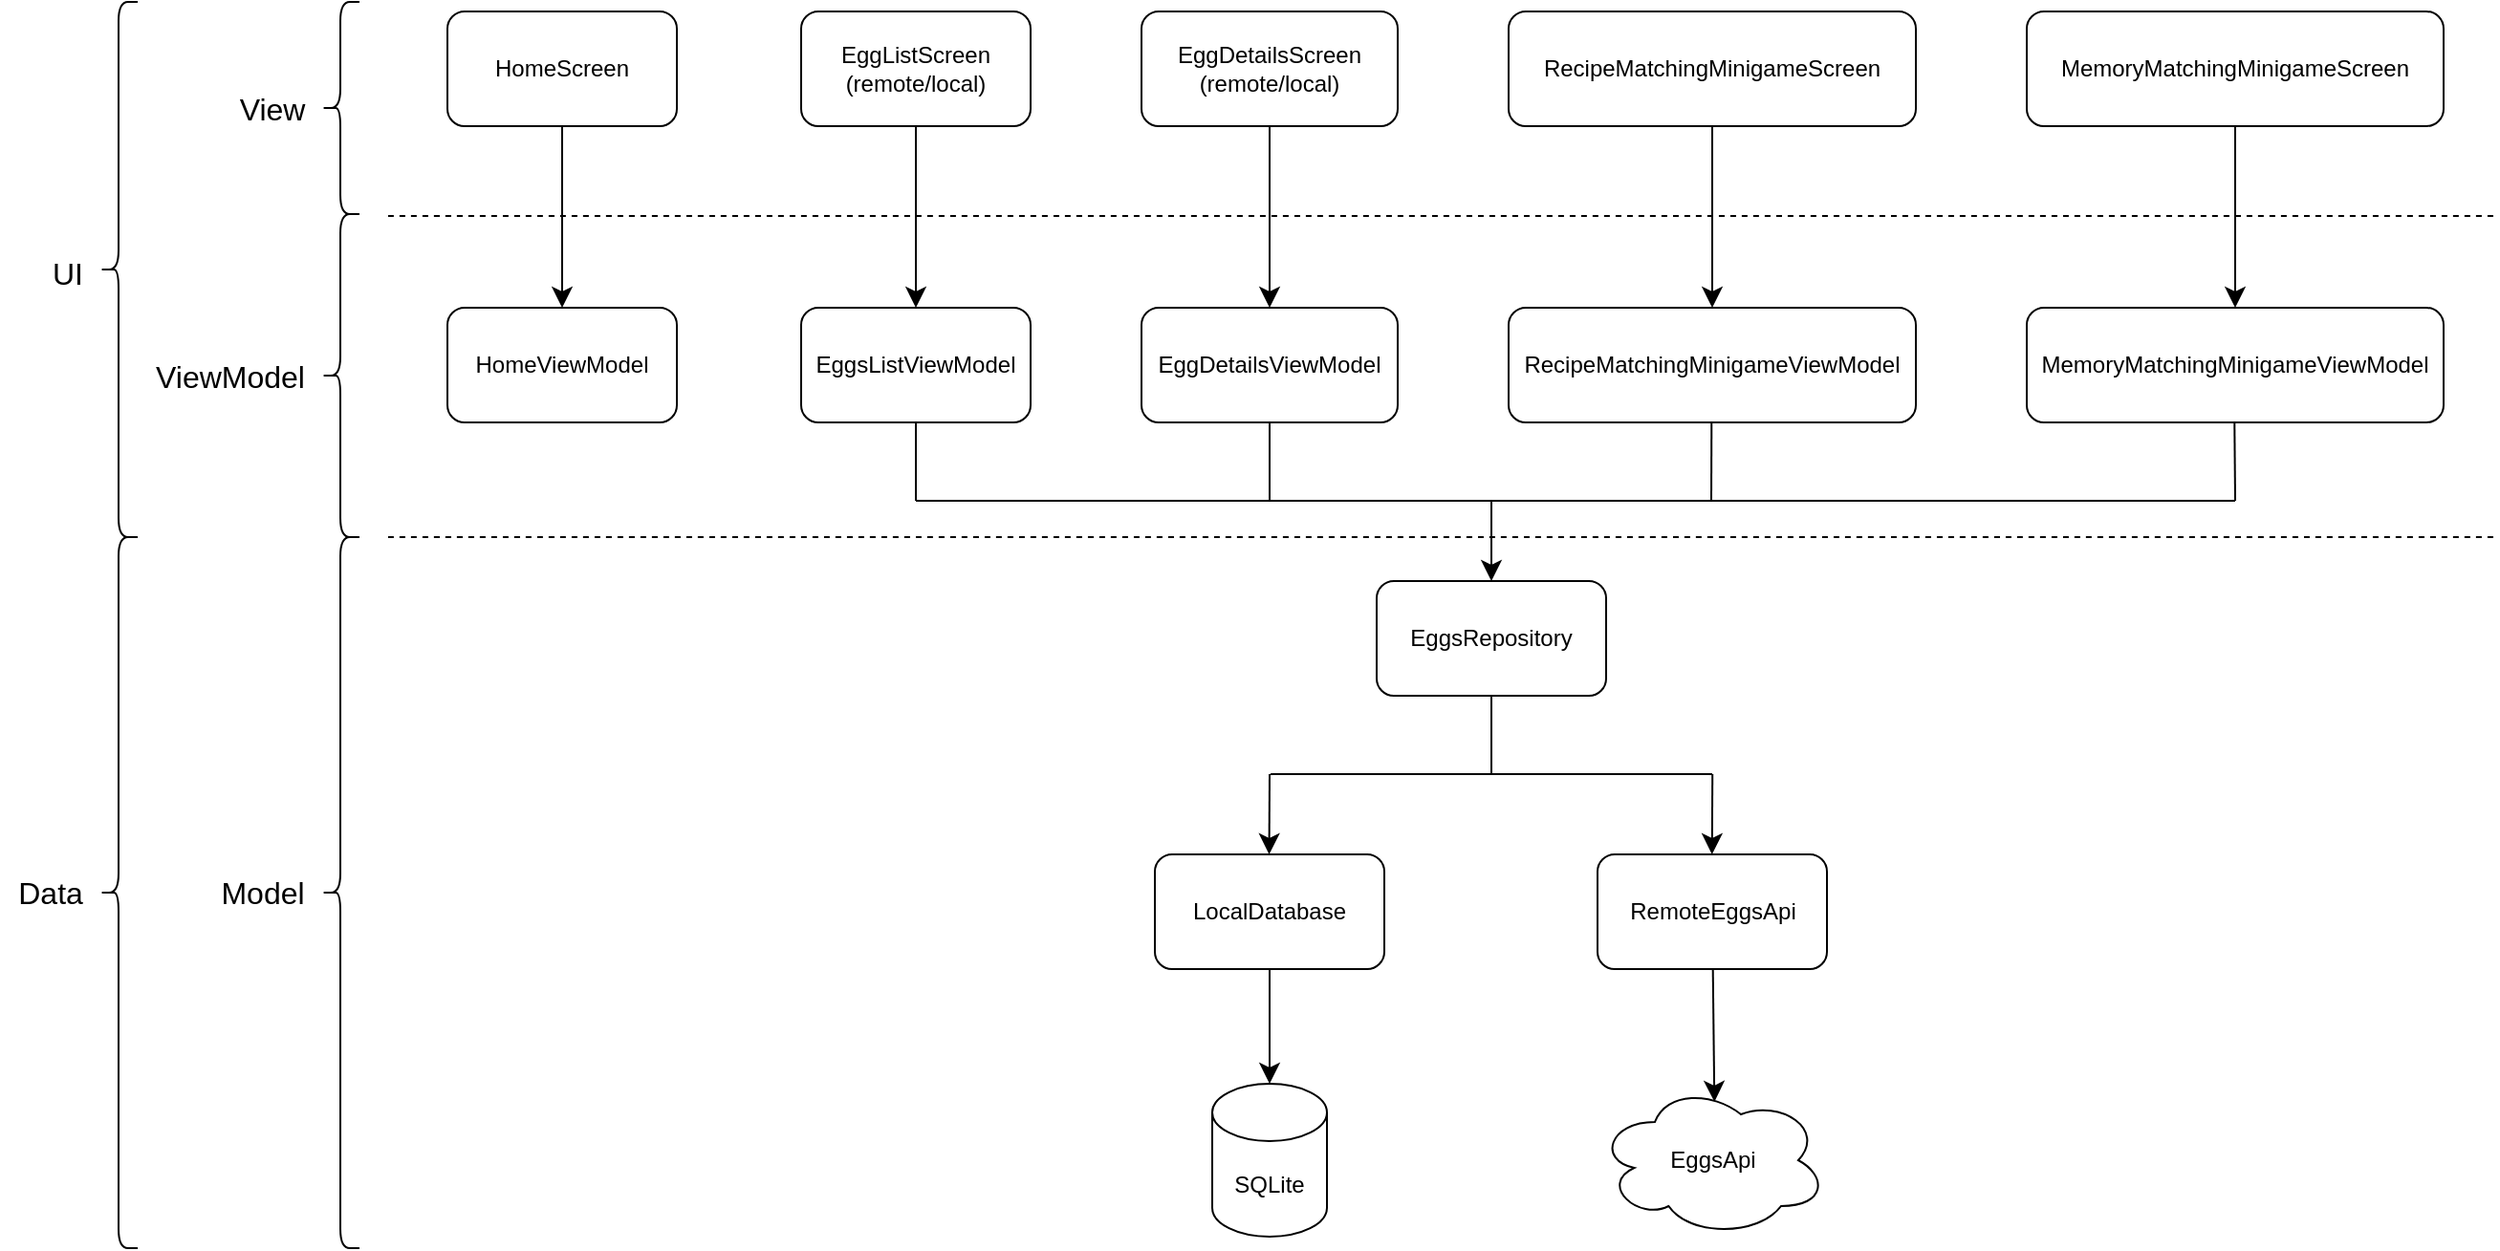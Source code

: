 <mxfile version="24.7.7">
  <diagram name="Page-1" id="tlTpZx2c4kacrAavi_ZJ">
    <mxGraphModel dx="1715" dy="929" grid="0" gridSize="10" guides="1" tooltips="1" connect="1" arrows="1" fold="1" page="0" pageScale="1" pageWidth="850" pageHeight="1100" math="0" shadow="0">
      <root>
        <mxCell id="0" />
        <mxCell id="1" parent="0" />
        <mxCell id="4Vv4FzAK36hIdMXPsBs1-17" style="edgeStyle=none;curved=1;rounded=0;orthogonalLoop=1;jettySize=auto;html=1;fontSize=12;startSize=8;endSize=8;" edge="1" parent="1" source="4Vv4FzAK36hIdMXPsBs1-1" target="4Vv4FzAK36hIdMXPsBs1-7">
          <mxGeometry relative="1" as="geometry" />
        </mxCell>
        <mxCell id="4Vv4FzAK36hIdMXPsBs1-1" value="HomeScreen" style="rounded=1;whiteSpace=wrap;html=1;" vertex="1" parent="1">
          <mxGeometry x="-379" y="-20" width="120" height="60" as="geometry" />
        </mxCell>
        <mxCell id="4Vv4FzAK36hIdMXPsBs1-18" style="edgeStyle=none;curved=1;rounded=0;orthogonalLoop=1;jettySize=auto;html=1;exitX=0.5;exitY=1;exitDx=0;exitDy=0;fontSize=12;startSize=8;endSize=8;" edge="1" parent="1" source="4Vv4FzAK36hIdMXPsBs1-3" target="4Vv4FzAK36hIdMXPsBs1-8">
          <mxGeometry relative="1" as="geometry" />
        </mxCell>
        <mxCell id="4Vv4FzAK36hIdMXPsBs1-3" value="EggListScreen&lt;div&gt;(remote/local)&lt;/div&gt;" style="rounded=1;whiteSpace=wrap;html=1;" vertex="1" parent="1">
          <mxGeometry x="-194" y="-20" width="120" height="60" as="geometry" />
        </mxCell>
        <mxCell id="4Vv4FzAK36hIdMXPsBs1-7" value="HomeViewModel" style="rounded=1;whiteSpace=wrap;html=1;" vertex="1" parent="1">
          <mxGeometry x="-379" y="135" width="120" height="60" as="geometry" />
        </mxCell>
        <mxCell id="4Vv4FzAK36hIdMXPsBs1-8" value="EggsListViewModel" style="rounded=1;whiteSpace=wrap;html=1;" vertex="1" parent="1">
          <mxGeometry x="-194" y="135" width="120" height="60" as="geometry" />
        </mxCell>
        <mxCell id="4Vv4FzAK36hIdMXPsBs1-9" value="EggDetailsViewModel" style="rounded=1;whiteSpace=wrap;html=1;" vertex="1" parent="1">
          <mxGeometry x="-16" y="135" width="134" height="60" as="geometry" />
        </mxCell>
        <mxCell id="4Vv4FzAK36hIdMXPsBs1-10" value="RecipeMatchingMinigameViewModel" style="rounded=1;whiteSpace=wrap;html=1;" vertex="1" parent="1">
          <mxGeometry x="176" y="135" width="213" height="60" as="geometry" />
        </mxCell>
        <mxCell id="4Vv4FzAK36hIdMXPsBs1-11" value="&lt;div&gt;MemoryMatchingMinigameViewModel&lt;/div&gt;" style="rounded=1;whiteSpace=wrap;html=1;" vertex="1" parent="1">
          <mxGeometry x="447" y="135" width="218" height="60" as="geometry" />
        </mxCell>
        <mxCell id="4Vv4FzAK36hIdMXPsBs1-19" style="edgeStyle=none;curved=1;rounded=0;orthogonalLoop=1;jettySize=auto;html=1;exitX=0.5;exitY=1;exitDx=0;exitDy=0;fontSize=12;startSize=8;endSize=8;" edge="1" parent="1" source="4Vv4FzAK36hIdMXPsBs1-13" target="4Vv4FzAK36hIdMXPsBs1-9">
          <mxGeometry relative="1" as="geometry" />
        </mxCell>
        <mxCell id="4Vv4FzAK36hIdMXPsBs1-13" value="EggDetailsScreen&lt;div&gt;(remote/local)&lt;/div&gt;" style="rounded=1;whiteSpace=wrap;html=1;" vertex="1" parent="1">
          <mxGeometry x="-16" y="-20" width="134" height="60" as="geometry" />
        </mxCell>
        <mxCell id="4Vv4FzAK36hIdMXPsBs1-20" style="edgeStyle=none;curved=1;rounded=0;orthogonalLoop=1;jettySize=auto;html=1;exitX=0.5;exitY=1;exitDx=0;exitDy=0;fontSize=12;startSize=8;endSize=8;" edge="1" parent="1" source="4Vv4FzAK36hIdMXPsBs1-15" target="4Vv4FzAK36hIdMXPsBs1-10">
          <mxGeometry relative="1" as="geometry" />
        </mxCell>
        <mxCell id="4Vv4FzAK36hIdMXPsBs1-15" value="RecipeMatchingMinigameScreen" style="rounded=1;whiteSpace=wrap;html=1;" vertex="1" parent="1">
          <mxGeometry x="176" y="-20" width="213" height="60" as="geometry" />
        </mxCell>
        <mxCell id="4Vv4FzAK36hIdMXPsBs1-21" style="edgeStyle=none;curved=1;rounded=0;orthogonalLoop=1;jettySize=auto;html=1;entryX=0.5;entryY=0;entryDx=0;entryDy=0;fontSize=12;startSize=8;endSize=8;" edge="1" parent="1" source="4Vv4FzAK36hIdMXPsBs1-16" target="4Vv4FzAK36hIdMXPsBs1-11">
          <mxGeometry relative="1" as="geometry" />
        </mxCell>
        <mxCell id="4Vv4FzAK36hIdMXPsBs1-16" value="MemoryMatchingMinigameScreen" style="rounded=1;whiteSpace=wrap;html=1;" vertex="1" parent="1">
          <mxGeometry x="447" y="-20" width="218" height="60" as="geometry" />
        </mxCell>
        <mxCell id="4Vv4FzAK36hIdMXPsBs1-22" value="EggsRepository" style="rounded=1;whiteSpace=wrap;html=1;" vertex="1" parent="1">
          <mxGeometry x="107" y="278" width="120" height="60" as="geometry" />
        </mxCell>
        <mxCell id="4Vv4FzAK36hIdMXPsBs1-28" value="" style="endArrow=classic;html=1;rounded=0;fontSize=12;startSize=8;endSize=8;curved=1;entryX=0.5;entryY=0;entryDx=0;entryDy=0;" edge="1" parent="1" target="4Vv4FzAK36hIdMXPsBs1-22">
          <mxGeometry width="50" height="50" relative="1" as="geometry">
            <mxPoint x="167" y="236" as="sourcePoint" />
            <mxPoint x="186" y="102" as="targetPoint" />
          </mxGeometry>
        </mxCell>
        <mxCell id="4Vv4FzAK36hIdMXPsBs1-30" value="" style="endArrow=none;html=1;rounded=0;fontSize=12;startSize=8;endSize=8;curved=1;entryX=0.5;entryY=1;entryDx=0;entryDy=0;" edge="1" parent="1" target="4Vv4FzAK36hIdMXPsBs1-9">
          <mxGeometry width="50" height="50" relative="1" as="geometry">
            <mxPoint x="51" y="236" as="sourcePoint" />
            <mxPoint x="130" y="229" as="targetPoint" />
          </mxGeometry>
        </mxCell>
        <mxCell id="4Vv4FzAK36hIdMXPsBs1-31" value="" style="endArrow=none;html=1;rounded=0;fontSize=12;startSize=8;endSize=8;curved=1;entryX=0.5;entryY=1;entryDx=0;entryDy=0;" edge="1" parent="1">
          <mxGeometry width="50" height="50" relative="1" as="geometry">
            <mxPoint x="282" y="236" as="sourcePoint" />
            <mxPoint x="282.14" y="195" as="targetPoint" />
          </mxGeometry>
        </mxCell>
        <mxCell id="4Vv4FzAK36hIdMXPsBs1-33" value="" style="endArrow=none;html=1;rounded=0;fontSize=12;startSize=8;endSize=8;curved=1;entryX=0.5;entryY=1;entryDx=0;entryDy=0;" edge="1" parent="1">
          <mxGeometry width="50" height="50" relative="1" as="geometry">
            <mxPoint x="556" y="236" as="sourcePoint" />
            <mxPoint x="555.64" y="195" as="targetPoint" />
          </mxGeometry>
        </mxCell>
        <mxCell id="4Vv4FzAK36hIdMXPsBs1-34" value="" style="endArrow=none;html=1;rounded=0;fontSize=12;startSize=8;endSize=8;curved=1;" edge="1" parent="1">
          <mxGeometry width="50" height="50" relative="1" as="geometry">
            <mxPoint x="556" y="236" as="sourcePoint" />
            <mxPoint x="-134" y="236" as="targetPoint" />
          </mxGeometry>
        </mxCell>
        <mxCell id="4Vv4FzAK36hIdMXPsBs1-35" value="RemoteEggsApi" style="rounded=1;whiteSpace=wrap;html=1;" vertex="1" parent="1">
          <mxGeometry x="222.5" y="421" width="120" height="60" as="geometry" />
        </mxCell>
        <mxCell id="4Vv4FzAK36hIdMXPsBs1-36" value="LocalDatabase" style="rounded=1;whiteSpace=wrap;html=1;" vertex="1" parent="1">
          <mxGeometry x="-9" y="421" width="120" height="60" as="geometry" />
        </mxCell>
        <mxCell id="4Vv4FzAK36hIdMXPsBs1-40" value="" style="endArrow=none;html=1;rounded=0;fontSize=12;startSize=8;endSize=8;curved=1;entryX=0.5;entryY=1;entryDx=0;entryDy=0;" edge="1" parent="1" target="4Vv4FzAK36hIdMXPsBs1-22">
          <mxGeometry width="50" height="50" relative="1" as="geometry">
            <mxPoint x="167" y="379" as="sourcePoint" />
            <mxPoint x="178" y="394" as="targetPoint" />
          </mxGeometry>
        </mxCell>
        <mxCell id="4Vv4FzAK36hIdMXPsBs1-42" value="" style="endArrow=classic;html=1;rounded=0;fontSize=12;startSize=8;endSize=8;curved=1;entryX=0.5;entryY=0;entryDx=0;entryDy=0;" edge="1" parent="1">
          <mxGeometry width="50" height="50" relative="1" as="geometry">
            <mxPoint x="51" y="379" as="sourcePoint" />
            <mxPoint x="50.77" y="421" as="targetPoint" />
          </mxGeometry>
        </mxCell>
        <mxCell id="4Vv4FzAK36hIdMXPsBs1-43" value="" style="endArrow=none;html=1;rounded=0;fontSize=12;startSize=8;endSize=8;curved=1;" edge="1" parent="1">
          <mxGeometry width="50" height="50" relative="1" as="geometry">
            <mxPoint x="51.5" y="379" as="sourcePoint" />
            <mxPoint x="282.5" y="379" as="targetPoint" />
          </mxGeometry>
        </mxCell>
        <mxCell id="4Vv4FzAK36hIdMXPsBs1-46" style="edgeStyle=none;curved=1;rounded=0;orthogonalLoop=1;jettySize=auto;html=1;entryX=0.5;entryY=0;entryDx=0;entryDy=0;entryPerimeter=0;fontSize=12;startSize=8;endSize=8;" edge="1" parent="1" source="4Vv4FzAK36hIdMXPsBs1-36">
          <mxGeometry relative="1" as="geometry">
            <mxPoint x="51" y="541" as="targetPoint" />
          </mxGeometry>
        </mxCell>
        <mxCell id="4Vv4FzAK36hIdMXPsBs1-47" style="edgeStyle=none;curved=1;rounded=0;orthogonalLoop=1;jettySize=auto;html=1;entryX=0.508;entryY=0.118;entryDx=0;entryDy=0;entryPerimeter=0;fontSize=12;startSize=8;endSize=8;" edge="1" parent="1" source="4Vv4FzAK36hIdMXPsBs1-35">
          <mxGeometry relative="1" as="geometry">
            <mxPoint x="283.636" y="550.44" as="targetPoint" />
          </mxGeometry>
        </mxCell>
        <mxCell id="4Vv4FzAK36hIdMXPsBs1-48" value="SQLite" style="shape=cylinder3;whiteSpace=wrap;html=1;boundedLbl=1;backgroundOutline=1;size=15;" vertex="1" parent="1">
          <mxGeometry x="21" y="541" width="60" height="80" as="geometry" />
        </mxCell>
        <mxCell id="4Vv4FzAK36hIdMXPsBs1-49" value="EggsApi" style="ellipse;shape=cloud;whiteSpace=wrap;html=1;" vertex="1" parent="1">
          <mxGeometry x="222.5" y="541" width="120" height="80" as="geometry" />
        </mxCell>
        <mxCell id="4Vv4FzAK36hIdMXPsBs1-50" value="" style="endArrow=classic;html=1;rounded=0;fontSize=12;startSize=8;endSize=8;curved=1;entryX=0.5;entryY=0;entryDx=0;entryDy=0;" edge="1" parent="1">
          <mxGeometry width="50" height="50" relative="1" as="geometry">
            <mxPoint x="282.61" y="379" as="sourcePoint" />
            <mxPoint x="282.38" y="421" as="targetPoint" />
          </mxGeometry>
        </mxCell>
        <mxCell id="4Vv4FzAK36hIdMXPsBs1-51" value="" style="endArrow=none;html=1;rounded=0;fontSize=12;startSize=8;endSize=8;curved=1;entryX=0.5;entryY=1;entryDx=0;entryDy=0;" edge="1" parent="1" target="4Vv4FzAK36hIdMXPsBs1-8">
          <mxGeometry width="50" height="50" relative="1" as="geometry">
            <mxPoint x="-134" y="236" as="sourcePoint" />
            <mxPoint x="-111" y="203" as="targetPoint" />
          </mxGeometry>
        </mxCell>
        <mxCell id="4Vv4FzAK36hIdMXPsBs1-52" value="" style="endArrow=none;dashed=1;html=1;rounded=0;fontSize=12;startSize=8;endSize=8;curved=1;" edge="1" parent="1">
          <mxGeometry width="50" height="50" relative="1" as="geometry">
            <mxPoint x="-410" y="87" as="sourcePoint" />
            <mxPoint x="692" y="87" as="targetPoint" />
          </mxGeometry>
        </mxCell>
        <mxCell id="4Vv4FzAK36hIdMXPsBs1-53" value="" style="endArrow=none;dashed=1;html=1;rounded=0;fontSize=12;startSize=8;endSize=8;curved=1;" edge="1" parent="1">
          <mxGeometry width="50" height="50" relative="1" as="geometry">
            <mxPoint x="-410" y="255" as="sourcePoint" />
            <mxPoint x="692" y="255" as="targetPoint" />
          </mxGeometry>
        </mxCell>
        <mxCell id="4Vv4FzAK36hIdMXPsBs1-55" value="" style="shape=curlyBracket;whiteSpace=wrap;html=1;rounded=1;labelPosition=left;verticalLabelPosition=middle;align=right;verticalAlign=middle;" vertex="1" parent="1">
          <mxGeometry x="-445" y="-25" width="20" height="111" as="geometry" />
        </mxCell>
        <mxCell id="4Vv4FzAK36hIdMXPsBs1-56" value="" style="shape=curlyBracket;whiteSpace=wrap;html=1;rounded=1;labelPosition=left;verticalLabelPosition=middle;align=right;verticalAlign=middle;" vertex="1" parent="1">
          <mxGeometry x="-445" y="86" width="20" height="169" as="geometry" />
        </mxCell>
        <mxCell id="4Vv4FzAK36hIdMXPsBs1-58" value="View" style="text;html=1;align=center;verticalAlign=middle;resizable=0;points=[];autosize=1;strokeColor=none;fillColor=none;fontSize=16;" vertex="1" parent="1">
          <mxGeometry x="-497" y="15.5" width="52" height="31" as="geometry" />
        </mxCell>
        <mxCell id="4Vv4FzAK36hIdMXPsBs1-59" value="ViewModel" style="text;html=1;align=center;verticalAlign=middle;resizable=0;points=[];autosize=1;strokeColor=none;fillColor=none;fontSize=16;" vertex="1" parent="1">
          <mxGeometry x="-541" y="155" width="96" height="31" as="geometry" />
        </mxCell>
        <mxCell id="4Vv4FzAK36hIdMXPsBs1-60" value="" style="shape=curlyBracket;whiteSpace=wrap;html=1;rounded=1;labelPosition=left;verticalLabelPosition=middle;align=right;verticalAlign=middle;" vertex="1" parent="1">
          <mxGeometry x="-445" y="255" width="20" height="372" as="geometry" />
        </mxCell>
        <mxCell id="4Vv4FzAK36hIdMXPsBs1-61" value="Model" style="text;html=1;align=center;verticalAlign=middle;resizable=0;points=[];autosize=1;strokeColor=none;fillColor=none;fontSize=16;" vertex="1" parent="1">
          <mxGeometry x="-507" y="425.5" width="62" height="31" as="geometry" />
        </mxCell>
        <mxCell id="4Vv4FzAK36hIdMXPsBs1-63" value="" style="shape=curlyBracket;whiteSpace=wrap;html=1;rounded=1;labelPosition=left;verticalLabelPosition=middle;align=right;verticalAlign=middle;" vertex="1" parent="1">
          <mxGeometry x="-561" y="255" width="20" height="372" as="geometry" />
        </mxCell>
        <mxCell id="4Vv4FzAK36hIdMXPsBs1-64" value="Data" style="text;html=1;align=center;verticalAlign=middle;resizable=0;points=[];autosize=1;strokeColor=none;fillColor=none;fontSize=16;" vertex="1" parent="1">
          <mxGeometry x="-613" y="425.5" width="52" height="31" as="geometry" />
        </mxCell>
        <mxCell id="4Vv4FzAK36hIdMXPsBs1-65" value="" style="shape=curlyBracket;whiteSpace=wrap;html=1;rounded=1;labelPosition=left;verticalLabelPosition=middle;align=right;verticalAlign=middle;" vertex="1" parent="1">
          <mxGeometry x="-561" y="-25" width="20" height="280" as="geometry" />
        </mxCell>
        <mxCell id="4Vv4FzAK36hIdMXPsBs1-66" value="UI" style="text;html=1;align=center;verticalAlign=middle;resizable=0;points=[];autosize=1;strokeColor=none;fillColor=none;fontSize=16;" vertex="1" parent="1">
          <mxGeometry x="-595" y="101.5" width="34" height="31" as="geometry" />
        </mxCell>
      </root>
    </mxGraphModel>
  </diagram>
</mxfile>
